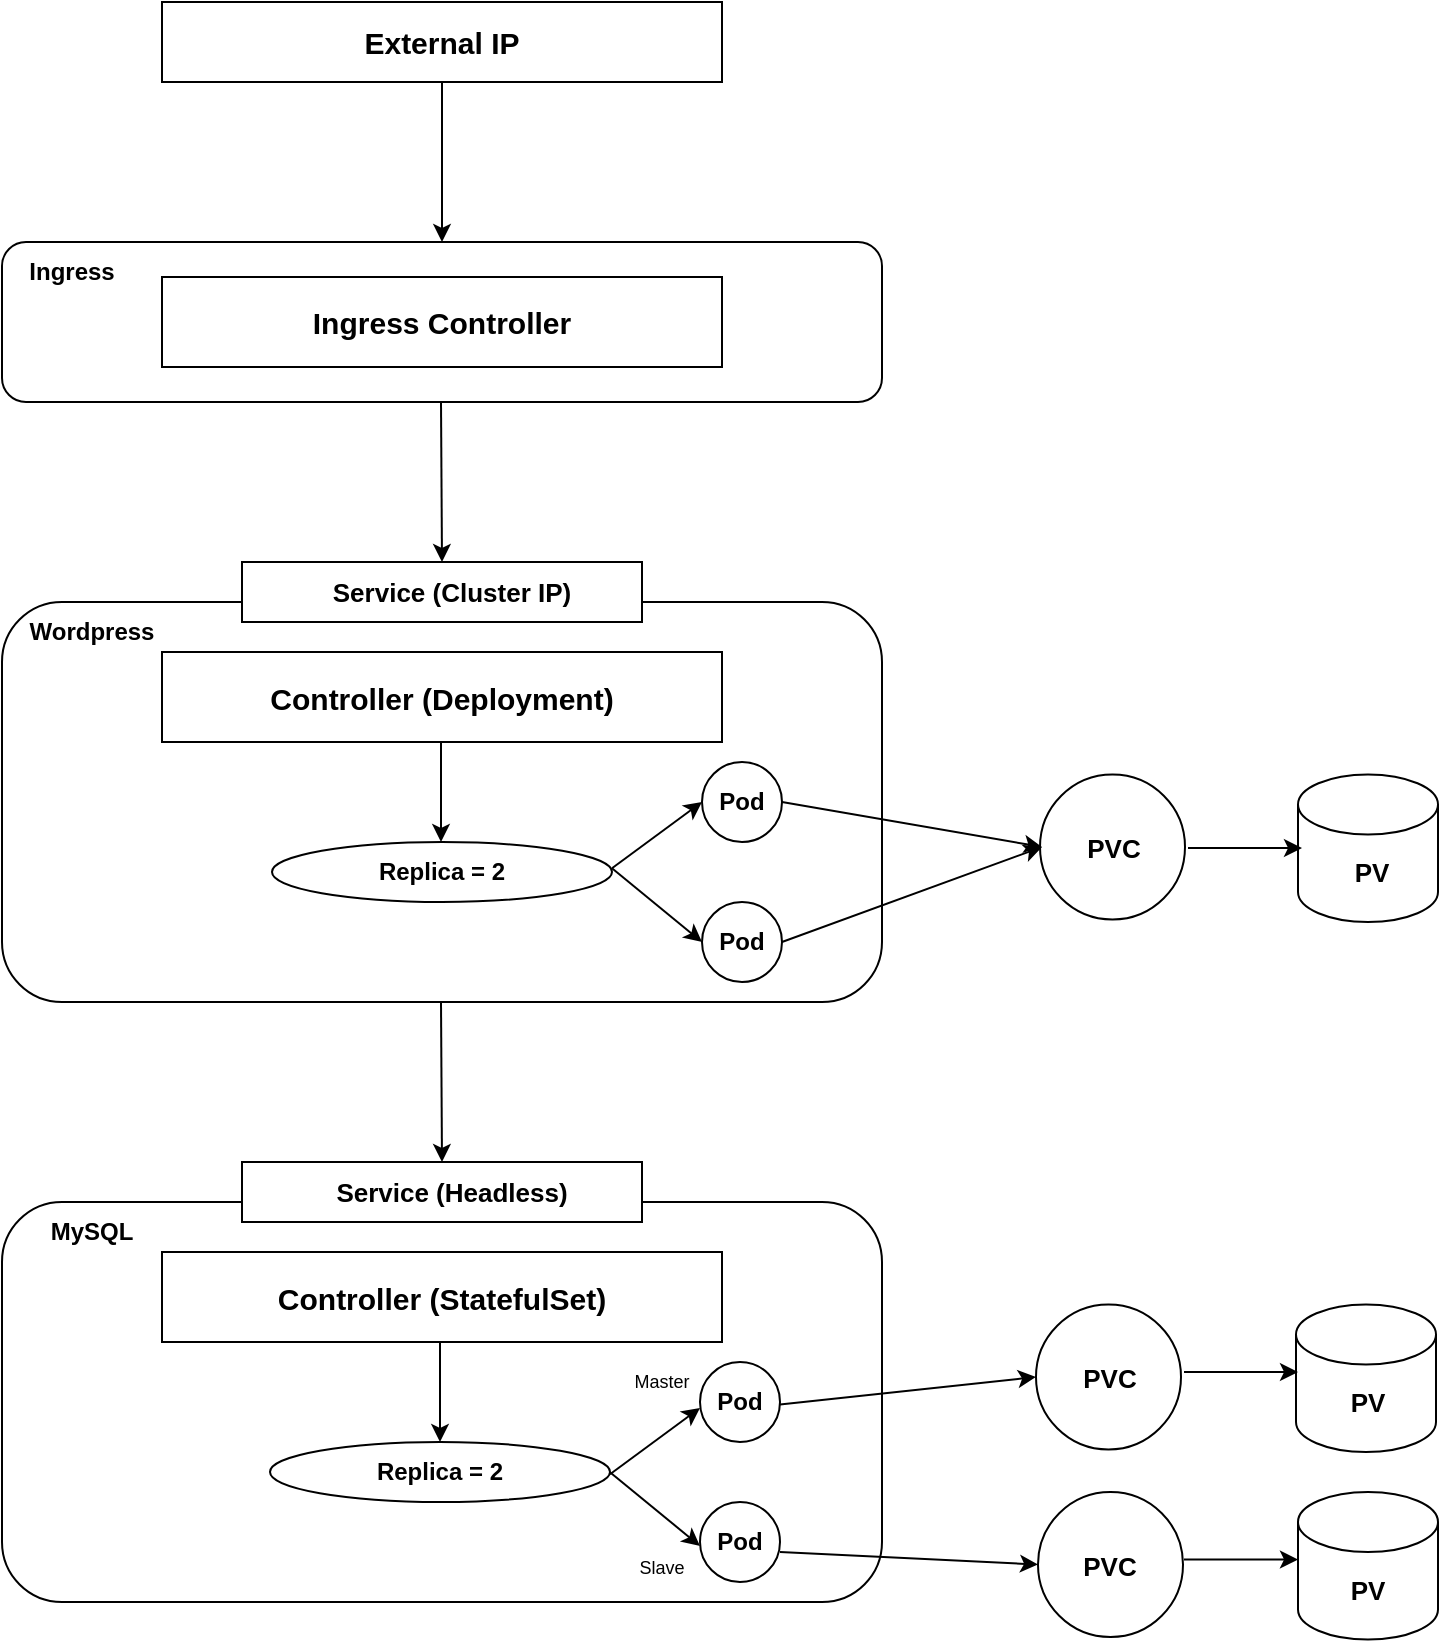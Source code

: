 <mxfile version="14.2.2" type="device"><diagram id="I_2hYF1NNulW0j6l2LCP" name="Page-1"><mxGraphModel dx="1422" dy="762" grid="1" gridSize="10" guides="1" tooltips="1" connect="1" arrows="1" fold="1" page="1" pageScale="1" pageWidth="827" pageHeight="1169" math="0" shadow="0"><root><mxCell id="0"/><mxCell id="1" parent="0"/><mxCell id="JpSQrCZosCcNEFCewpYn-1" value="" style="rounded=0;whiteSpace=wrap;html=1;" vertex="1" parent="1"><mxGeometry x="120" y="120" width="280" height="40" as="geometry"/></mxCell><mxCell id="JpSQrCZosCcNEFCewpYn-2" value="&lt;b&gt;&lt;font style=&quot;font-size: 15px&quot;&gt;External IP&lt;/font&gt;&lt;/b&gt;" style="text;html=1;strokeColor=none;fillColor=none;align=center;verticalAlign=middle;whiteSpace=wrap;rounded=0;" vertex="1" parent="1"><mxGeometry x="200" y="130" width="120" height="20" as="geometry"/></mxCell><mxCell id="JpSQrCZosCcNEFCewpYn-3" value="" style="rounded=1;whiteSpace=wrap;html=1;" vertex="1" parent="1"><mxGeometry x="40" y="240" width="440" height="80" as="geometry"/></mxCell><mxCell id="JpSQrCZosCcNEFCewpYn-4" value="" style="rounded=0;whiteSpace=wrap;html=1;" vertex="1" parent="1"><mxGeometry x="120" y="257.5" width="280" height="45" as="geometry"/></mxCell><mxCell id="JpSQrCZosCcNEFCewpYn-5" value="&lt;b&gt;&lt;font style=&quot;font-size: 15px&quot;&gt;Ingress Controller&lt;/font&gt;&lt;/b&gt;" style="text;html=1;strokeColor=none;fillColor=none;align=center;verticalAlign=middle;whiteSpace=wrap;rounded=0;" vertex="1" parent="1"><mxGeometry x="185" y="270" width="150" height="20" as="geometry"/></mxCell><mxCell id="JpSQrCZosCcNEFCewpYn-6" value="&lt;b&gt;Ingress&lt;/b&gt;" style="text;html=1;strokeColor=none;fillColor=none;align=center;verticalAlign=middle;whiteSpace=wrap;rounded=0;" vertex="1" parent="1"><mxGeometry x="50" y="245" width="50" height="20" as="geometry"/></mxCell><mxCell id="JpSQrCZosCcNEFCewpYn-9" value="" style="rounded=1;whiteSpace=wrap;html=1;" vertex="1" parent="1"><mxGeometry x="40" y="420" width="440" height="200" as="geometry"/></mxCell><mxCell id="JpSQrCZosCcNEFCewpYn-10" value="" style="rounded=0;whiteSpace=wrap;html=1;" vertex="1" parent="1"><mxGeometry x="120" y="445" width="280" height="45" as="geometry"/></mxCell><mxCell id="JpSQrCZosCcNEFCewpYn-11" value="&lt;span style=&quot;font-size: 15px&quot;&gt;&lt;b&gt;Controller (Deployment)&lt;/b&gt;&lt;/span&gt;" style="text;html=1;strokeColor=none;fillColor=none;align=center;verticalAlign=middle;whiteSpace=wrap;rounded=0;" vertex="1" parent="1"><mxGeometry x="160" y="457.5" width="200" height="20" as="geometry"/></mxCell><mxCell id="JpSQrCZosCcNEFCewpYn-12" value="&lt;b&gt;Wordpress&lt;/b&gt;" style="text;html=1;strokeColor=none;fillColor=none;align=center;verticalAlign=middle;whiteSpace=wrap;rounded=0;" vertex="1" parent="1"><mxGeometry x="50" y="425" width="70" height="20" as="geometry"/></mxCell><mxCell id="JpSQrCZosCcNEFCewpYn-13" value="" style="rounded=0;whiteSpace=wrap;html=1;" vertex="1" parent="1"><mxGeometry x="160" y="400" width="200" height="30" as="geometry"/></mxCell><mxCell id="JpSQrCZosCcNEFCewpYn-14" value="&lt;b&gt;&lt;font style=&quot;font-size: 13px&quot;&gt;Service (Cluster IP)&lt;/font&gt;&lt;/b&gt;" style="text;html=1;strokeColor=none;fillColor=none;align=center;verticalAlign=middle;whiteSpace=wrap;rounded=0;" vertex="1" parent="1"><mxGeometry x="200" y="405" width="130" height="20" as="geometry"/></mxCell><mxCell id="JpSQrCZosCcNEFCewpYn-23" value="" style="ellipse;whiteSpace=wrap;html=1;" vertex="1" parent="1"><mxGeometry x="175" y="540" width="170" height="30" as="geometry"/></mxCell><mxCell id="JpSQrCZosCcNEFCewpYn-24" value="&lt;b&gt;Replica = 2&lt;/b&gt;" style="text;html=1;strokeColor=none;fillColor=none;align=center;verticalAlign=middle;whiteSpace=wrap;rounded=0;" vertex="1" parent="1"><mxGeometry x="215" y="545" width="90" height="20" as="geometry"/></mxCell><mxCell id="JpSQrCZosCcNEFCewpYn-25" value="" style="ellipse;whiteSpace=wrap;html=1;aspect=fixed;" vertex="1" parent="1"><mxGeometry x="390" y="500" width="40" height="40" as="geometry"/></mxCell><mxCell id="JpSQrCZosCcNEFCewpYn-26" value="" style="ellipse;whiteSpace=wrap;html=1;aspect=fixed;" vertex="1" parent="1"><mxGeometry x="390" y="570" width="40" height="40" as="geometry"/></mxCell><mxCell id="JpSQrCZosCcNEFCewpYn-30" value="&lt;b&gt;Pod&lt;/b&gt;" style="text;html=1;strokeColor=none;fillColor=none;align=center;verticalAlign=middle;whiteSpace=wrap;rounded=0;" vertex="1" parent="1"><mxGeometry x="390" y="510" width="40" height="20" as="geometry"/></mxCell><mxCell id="JpSQrCZosCcNEFCewpYn-31" value="&lt;b&gt;Pod&lt;/b&gt;" style="text;html=1;strokeColor=none;fillColor=none;align=center;verticalAlign=middle;whiteSpace=wrap;rounded=0;" vertex="1" parent="1"><mxGeometry x="390" y="580" width="40" height="20" as="geometry"/></mxCell><mxCell id="JpSQrCZosCcNEFCewpYn-32" value="" style="shape=cylinder3;whiteSpace=wrap;html=1;boundedLbl=1;backgroundOutline=1;size=15;" vertex="1" parent="1"><mxGeometry x="688" y="506.25" width="70" height="73.75" as="geometry"/></mxCell><mxCell id="JpSQrCZosCcNEFCewpYn-33" value="&lt;b&gt;&lt;font style=&quot;font-size: 13px&quot;&gt;PV&lt;/font&gt;&lt;/b&gt;" style="text;html=1;strokeColor=none;fillColor=none;align=center;verticalAlign=middle;whiteSpace=wrap;rounded=0;" vertex="1" parent="1"><mxGeometry x="705" y="545" width="40" height="20" as="geometry"/></mxCell><mxCell id="JpSQrCZosCcNEFCewpYn-34" value="" style="ellipse;whiteSpace=wrap;html=1;aspect=fixed;" vertex="1" parent="1"><mxGeometry x="559" y="506.25" width="72.5" height="72.5" as="geometry"/></mxCell><mxCell id="JpSQrCZosCcNEFCewpYn-35" value="&lt;b&gt;&lt;font style=&quot;font-size: 13px&quot;&gt;PVC&lt;/font&gt;&lt;/b&gt;" style="text;html=1;strokeColor=none;fillColor=none;align=center;verticalAlign=middle;whiteSpace=wrap;rounded=0;" vertex="1" parent="1"><mxGeometry x="576.25" y="533.13" width="40" height="20" as="geometry"/></mxCell><mxCell id="JpSQrCZosCcNEFCewpYn-38" value="" style="endArrow=classic;html=1;" edge="1" parent="1"><mxGeometry width="50" height="50" relative="1" as="geometry"><mxPoint x="633" y="543" as="sourcePoint"/><mxPoint x="690" y="543" as="targetPoint"/></mxGeometry></mxCell><mxCell id="JpSQrCZosCcNEFCewpYn-41" value="" style="endArrow=classic;html=1;" edge="1" parent="1"><mxGeometry width="50" height="50" relative="1" as="geometry"><mxPoint x="259.5" y="490" as="sourcePoint"/><mxPoint x="259.5" y="540" as="targetPoint"/></mxGeometry></mxCell><mxCell id="JpSQrCZosCcNEFCewpYn-42" value="" style="rounded=1;whiteSpace=wrap;html=1;" vertex="1" parent="1"><mxGeometry x="40" y="720" width="440" height="200" as="geometry"/></mxCell><mxCell id="JpSQrCZosCcNEFCewpYn-43" value="" style="rounded=0;whiteSpace=wrap;html=1;" vertex="1" parent="1"><mxGeometry x="120" y="745" width="280" height="45" as="geometry"/></mxCell><mxCell id="JpSQrCZosCcNEFCewpYn-44" value="&lt;span style=&quot;font-size: 15px&quot;&gt;&lt;b&gt;Controller (StatefulSet)&lt;/b&gt;&lt;/span&gt;" style="text;html=1;strokeColor=none;fillColor=none;align=center;verticalAlign=middle;whiteSpace=wrap;rounded=0;" vertex="1" parent="1"><mxGeometry x="160" y="757.5" width="200" height="20" as="geometry"/></mxCell><mxCell id="JpSQrCZosCcNEFCewpYn-45" value="&lt;b&gt;MySQL&lt;/b&gt;" style="text;html=1;strokeColor=none;fillColor=none;align=center;verticalAlign=middle;whiteSpace=wrap;rounded=0;" vertex="1" parent="1"><mxGeometry x="50" y="725" width="70" height="20" as="geometry"/></mxCell><mxCell id="JpSQrCZosCcNEFCewpYn-46" value="" style="rounded=0;whiteSpace=wrap;html=1;" vertex="1" parent="1"><mxGeometry x="160" y="700" width="200" height="30" as="geometry"/></mxCell><mxCell id="JpSQrCZosCcNEFCewpYn-47" value="&lt;b&gt;&lt;font style=&quot;font-size: 13px&quot;&gt;Service (Headless)&lt;/font&gt;&lt;/b&gt;" style="text;html=1;strokeColor=none;fillColor=none;align=center;verticalAlign=middle;whiteSpace=wrap;rounded=0;" vertex="1" parent="1"><mxGeometry x="200" y="705" width="130" height="20" as="geometry"/></mxCell><mxCell id="JpSQrCZosCcNEFCewpYn-48" value="" style="ellipse;whiteSpace=wrap;html=1;" vertex="1" parent="1"><mxGeometry x="174" y="840" width="170" height="30" as="geometry"/></mxCell><mxCell id="JpSQrCZosCcNEFCewpYn-49" value="&lt;b&gt;Replica = 2&lt;/b&gt;" style="text;html=1;strokeColor=none;fillColor=none;align=center;verticalAlign=middle;whiteSpace=wrap;rounded=0;" vertex="1" parent="1"><mxGeometry x="214" y="845" width="90" height="20" as="geometry"/></mxCell><mxCell id="JpSQrCZosCcNEFCewpYn-50" value="" style="ellipse;whiteSpace=wrap;html=1;aspect=fixed;" vertex="1" parent="1"><mxGeometry x="389" y="800" width="40" height="40" as="geometry"/></mxCell><mxCell id="JpSQrCZosCcNEFCewpYn-51" value="" style="ellipse;whiteSpace=wrap;html=1;aspect=fixed;" vertex="1" parent="1"><mxGeometry x="389" y="870" width="40" height="40" as="geometry"/></mxCell><mxCell id="JpSQrCZosCcNEFCewpYn-56" value="" style="shape=cylinder3;whiteSpace=wrap;html=1;boundedLbl=1;backgroundOutline=1;size=15;" vertex="1" parent="1"><mxGeometry x="687" y="771.25" width="70" height="73.75" as="geometry"/></mxCell><mxCell id="JpSQrCZosCcNEFCewpYn-57" value="&lt;b&gt;&lt;font style=&quot;font-size: 13px&quot;&gt;PV&lt;/font&gt;&lt;/b&gt;" style="text;html=1;strokeColor=none;fillColor=none;align=center;verticalAlign=middle;whiteSpace=wrap;rounded=0;" vertex="1" parent="1"><mxGeometry x="703" y="810" width="40" height="20" as="geometry"/></mxCell><mxCell id="JpSQrCZosCcNEFCewpYn-58" value="" style="ellipse;whiteSpace=wrap;html=1;aspect=fixed;" vertex="1" parent="1"><mxGeometry x="557" y="771.25" width="72.5" height="72.5" as="geometry"/></mxCell><mxCell id="JpSQrCZosCcNEFCewpYn-59" value="&lt;b&gt;&lt;font style=&quot;font-size: 13px&quot;&gt;PVC&lt;/font&gt;&lt;/b&gt;" style="text;html=1;strokeColor=none;fillColor=none;align=center;verticalAlign=middle;whiteSpace=wrap;rounded=0;" vertex="1" parent="1"><mxGeometry x="574.25" y="798.13" width="40" height="20" as="geometry"/></mxCell><mxCell id="JpSQrCZosCcNEFCewpYn-62" value="" style="endArrow=classic;html=1;" edge="1" parent="1"><mxGeometry width="50" height="50" relative="1" as="geometry"><mxPoint x="631" y="805" as="sourcePoint"/><mxPoint x="688" y="805" as="targetPoint"/></mxGeometry></mxCell><mxCell id="JpSQrCZosCcNEFCewpYn-63" value="" style="endArrow=classic;html=1;" edge="1" parent="1"><mxGeometry width="50" height="50" relative="1" as="geometry"><mxPoint x="259" y="790" as="sourcePoint"/><mxPoint x="259" y="840" as="targetPoint"/></mxGeometry></mxCell><mxCell id="JpSQrCZosCcNEFCewpYn-64" value="&lt;b&gt;Pod&lt;/b&gt;" style="text;html=1;strokeColor=none;fillColor=none;align=center;verticalAlign=middle;whiteSpace=wrap;rounded=0;" vertex="1" parent="1"><mxGeometry x="389" y="810" width="40" height="20" as="geometry"/></mxCell><mxCell id="JpSQrCZosCcNEFCewpYn-65" value="&lt;b&gt;Pod&lt;/b&gt;" style="text;html=1;strokeColor=none;fillColor=none;align=center;verticalAlign=middle;whiteSpace=wrap;rounded=0;" vertex="1" parent="1"><mxGeometry x="389" y="880" width="40" height="20" as="geometry"/></mxCell><mxCell id="JpSQrCZosCcNEFCewpYn-66" value="&lt;font style=&quot;font-size: 9px&quot;&gt;Master&lt;/font&gt;" style="text;html=1;strokeColor=none;fillColor=none;align=center;verticalAlign=middle;whiteSpace=wrap;rounded=0;" vertex="1" parent="1"><mxGeometry x="350" y="799" width="40" height="20" as="geometry"/></mxCell><mxCell id="JpSQrCZosCcNEFCewpYn-67" value="&lt;font style=&quot;font-size: 9px&quot;&gt;Slave&lt;/font&gt;" style="text;html=1;strokeColor=none;fillColor=none;align=center;verticalAlign=middle;whiteSpace=wrap;rounded=0;" vertex="1" parent="1"><mxGeometry x="350" y="892" width="40" height="20" as="geometry"/></mxCell><mxCell id="JpSQrCZosCcNEFCewpYn-69" value="" style="shape=cylinder3;whiteSpace=wrap;html=1;boundedLbl=1;backgroundOutline=1;size=15;" vertex="1" parent="1"><mxGeometry x="688" y="865" width="70" height="73.75" as="geometry"/></mxCell><mxCell id="JpSQrCZosCcNEFCewpYn-70" value="&lt;b&gt;&lt;font style=&quot;font-size: 13px&quot;&gt;PV&lt;/font&gt;&lt;/b&gt;" style="text;html=1;strokeColor=none;fillColor=none;align=center;verticalAlign=middle;whiteSpace=wrap;rounded=0;" vertex="1" parent="1"><mxGeometry x="703" y="903.75" width="40" height="20" as="geometry"/></mxCell><mxCell id="JpSQrCZosCcNEFCewpYn-71" value="" style="ellipse;whiteSpace=wrap;html=1;aspect=fixed;" vertex="1" parent="1"><mxGeometry x="558" y="865" width="72.5" height="72.5" as="geometry"/></mxCell><mxCell id="JpSQrCZosCcNEFCewpYn-72" value="&lt;b&gt;&lt;font style=&quot;font-size: 13px&quot;&gt;PVC&lt;/font&gt;&lt;/b&gt;" style="text;html=1;strokeColor=none;fillColor=none;align=center;verticalAlign=middle;whiteSpace=wrap;rounded=0;" vertex="1" parent="1"><mxGeometry x="574.25" y="891.88" width="40" height="20" as="geometry"/></mxCell><mxCell id="JpSQrCZosCcNEFCewpYn-73" value="" style="endArrow=classic;html=1;" edge="1" parent="1"><mxGeometry width="50" height="50" relative="1" as="geometry"><mxPoint x="631" y="898.75" as="sourcePoint"/><mxPoint x="688" y="898.75" as="targetPoint"/></mxGeometry></mxCell><mxCell id="JpSQrCZosCcNEFCewpYn-74" value="" style="endArrow=classic;html=1;entryX=0;entryY=0.5;entryDx=0;entryDy=0;" edge="1" parent="1" target="JpSQrCZosCcNEFCewpYn-58"><mxGeometry width="50" height="50" relative="1" as="geometry"><mxPoint x="429" y="821.25" as="sourcePoint"/><mxPoint x="529.0" y="807.5" as="targetPoint"/></mxGeometry></mxCell><mxCell id="JpSQrCZosCcNEFCewpYn-75" value="" style="endArrow=classic;html=1;entryX=0;entryY=0.5;entryDx=0;entryDy=0;" edge="1" parent="1" target="JpSQrCZosCcNEFCewpYn-71"><mxGeometry width="50" height="50" relative="1" as="geometry"><mxPoint x="429" y="895" as="sourcePoint"/><mxPoint x="479" y="845" as="targetPoint"/></mxGeometry></mxCell><mxCell id="JpSQrCZosCcNEFCewpYn-76" value="" style="endArrow=classic;html=1;entryX=0;entryY=0.5;entryDx=0;entryDy=0;" edge="1" parent="1" target="JpSQrCZosCcNEFCewpYn-30"><mxGeometry width="50" height="50" relative="1" as="geometry"><mxPoint x="345" y="553.13" as="sourcePoint"/><mxPoint x="395" y="503.13" as="targetPoint"/></mxGeometry></mxCell><mxCell id="JpSQrCZosCcNEFCewpYn-77" value="" style="endArrow=classic;html=1;entryX=0;entryY=0.5;entryDx=0;entryDy=0;" edge="1" parent="1" target="JpSQrCZosCcNEFCewpYn-31"><mxGeometry width="50" height="50" relative="1" as="geometry"><mxPoint x="345" y="553.13" as="sourcePoint"/><mxPoint x="395" y="503.13" as="targetPoint"/></mxGeometry></mxCell><mxCell id="JpSQrCZosCcNEFCewpYn-78" value="" style="endArrow=classic;html=1;" edge="1" parent="1"><mxGeometry width="50" height="50" relative="1" as="geometry"><mxPoint x="344" y="856.13" as="sourcePoint"/><mxPoint x="389" y="823" as="targetPoint"/></mxGeometry></mxCell><mxCell id="JpSQrCZosCcNEFCewpYn-81" value="" style="endArrow=classic;html=1;entryX=0;entryY=0.5;entryDx=0;entryDy=0;" edge="1" parent="1"><mxGeometry width="50" height="50" relative="1" as="geometry"><mxPoint x="344" y="855.13" as="sourcePoint"/><mxPoint x="389" y="892" as="targetPoint"/></mxGeometry></mxCell><mxCell id="JpSQrCZosCcNEFCewpYn-82" value="" style="endArrow=classic;html=1;entryX=0;entryY=0.5;entryDx=0;entryDy=0;" edge="1" parent="1"><mxGeometry width="50" height="50" relative="1" as="geometry"><mxPoint x="430" y="520" as="sourcePoint"/><mxPoint x="560.0" y="542.5" as="targetPoint"/></mxGeometry></mxCell><mxCell id="JpSQrCZosCcNEFCewpYn-83" value="" style="endArrow=classic;html=1;entryX=0;entryY=0.5;entryDx=0;entryDy=0;" edge="1" parent="1"><mxGeometry width="50" height="50" relative="1" as="geometry"><mxPoint x="430" y="590" as="sourcePoint"/><mxPoint x="560.0" y="542.5" as="targetPoint"/></mxGeometry></mxCell><mxCell id="JpSQrCZosCcNEFCewpYn-84" value="" style="endArrow=classic;html=1;" edge="1" parent="1" target="JpSQrCZosCcNEFCewpYn-3"><mxGeometry width="50" height="50" relative="1" as="geometry"><mxPoint x="260" y="160" as="sourcePoint"/><mxPoint x="310" y="110" as="targetPoint"/></mxGeometry></mxCell><mxCell id="JpSQrCZosCcNEFCewpYn-85" value="" style="endArrow=classic;html=1;entryX=0.5;entryY=0;entryDx=0;entryDy=0;" edge="1" parent="1" target="JpSQrCZosCcNEFCewpYn-13"><mxGeometry width="50" height="50" relative="1" as="geometry"><mxPoint x="259.5" y="320" as="sourcePoint"/><mxPoint x="260" y="380" as="targetPoint"/></mxGeometry></mxCell><mxCell id="JpSQrCZosCcNEFCewpYn-88" value="" style="endArrow=classic;html=1;entryX=0.5;entryY=0;entryDx=0;entryDy=0;" edge="1" parent="1"><mxGeometry width="50" height="50" relative="1" as="geometry"><mxPoint x="259.5" y="620" as="sourcePoint"/><mxPoint x="260" y="700" as="targetPoint"/></mxGeometry></mxCell></root></mxGraphModel></diagram></mxfile>